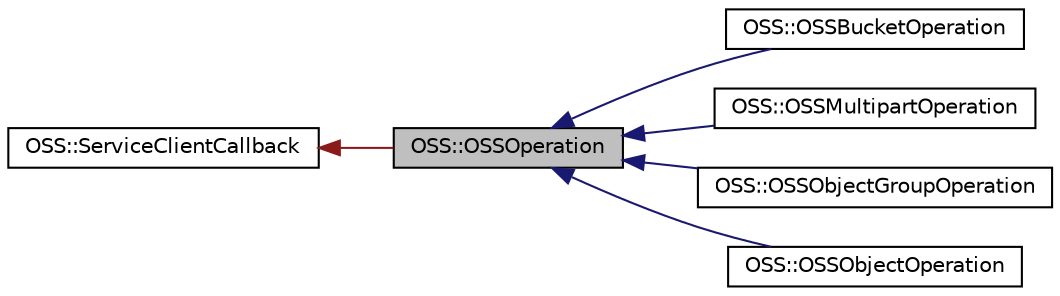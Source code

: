 digraph "OSS::OSSOperation"
{
  edge [fontname="Helvetica",fontsize="10",labelfontname="Helvetica",labelfontsize="10"];
  node [fontname="Helvetica",fontsize="10",shape=record];
  rankdir="LR";
  Node1 [label="OSS::OSSOperation",height=0.2,width=0.4,color="black", fillcolor="grey75", style="filled" fontcolor="black"];
  Node2 -> Node1 [dir="back",color="firebrick4",fontsize="10",style="solid",fontname="Helvetica"];
  Node2 [label="OSS::ServiceClientCallback",height=0.2,width=0.4,color="black", fillcolor="white", style="filled",URL="$class_o_s_s_1_1_service_client_callback.html"];
  Node1 -> Node3 [dir="back",color="midnightblue",fontsize="10",style="solid",fontname="Helvetica"];
  Node3 [label="OSS::OSSBucketOperation",height=0.2,width=0.4,color="black", fillcolor="white", style="filled",URL="$class_o_s_s_1_1_o_s_s_bucket_operation.html"];
  Node1 -> Node4 [dir="back",color="midnightblue",fontsize="10",style="solid",fontname="Helvetica"];
  Node4 [label="OSS::OSSMultipartOperation",height=0.2,width=0.4,color="black", fillcolor="white", style="filled",URL="$class_o_s_s_1_1_o_s_s_multipart_operation.html"];
  Node1 -> Node5 [dir="back",color="midnightblue",fontsize="10",style="solid",fontname="Helvetica"];
  Node5 [label="OSS::OSSObjectGroupOperation",height=0.2,width=0.4,color="black", fillcolor="white", style="filled",URL="$class_o_s_s_1_1_o_s_s_object_group_operation.html"];
  Node1 -> Node6 [dir="back",color="midnightblue",fontsize="10",style="solid",fontname="Helvetica"];
  Node6 [label="OSS::OSSObjectOperation",height=0.2,width=0.4,color="black", fillcolor="white", style="filled",URL="$class_o_s_s_1_1_o_s_s_object_operation.html"];
}
